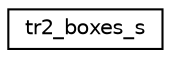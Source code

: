 digraph "Graphical Class Hierarchy"
{
 // INTERACTIVE_SVG=YES
  edge [fontname="Helvetica",fontsize="10",labelfontname="Helvetica",labelfontsize="10"];
  node [fontname="Helvetica",fontsize="10",shape=record];
  rankdir="LR";
  Node1 [label="tr2_boxes_s",height=0.2,width=0.4,color="black", fillcolor="white", style="filled",URL="$_tomb_raider_8h.html#structtr2__boxes__s"];
}
